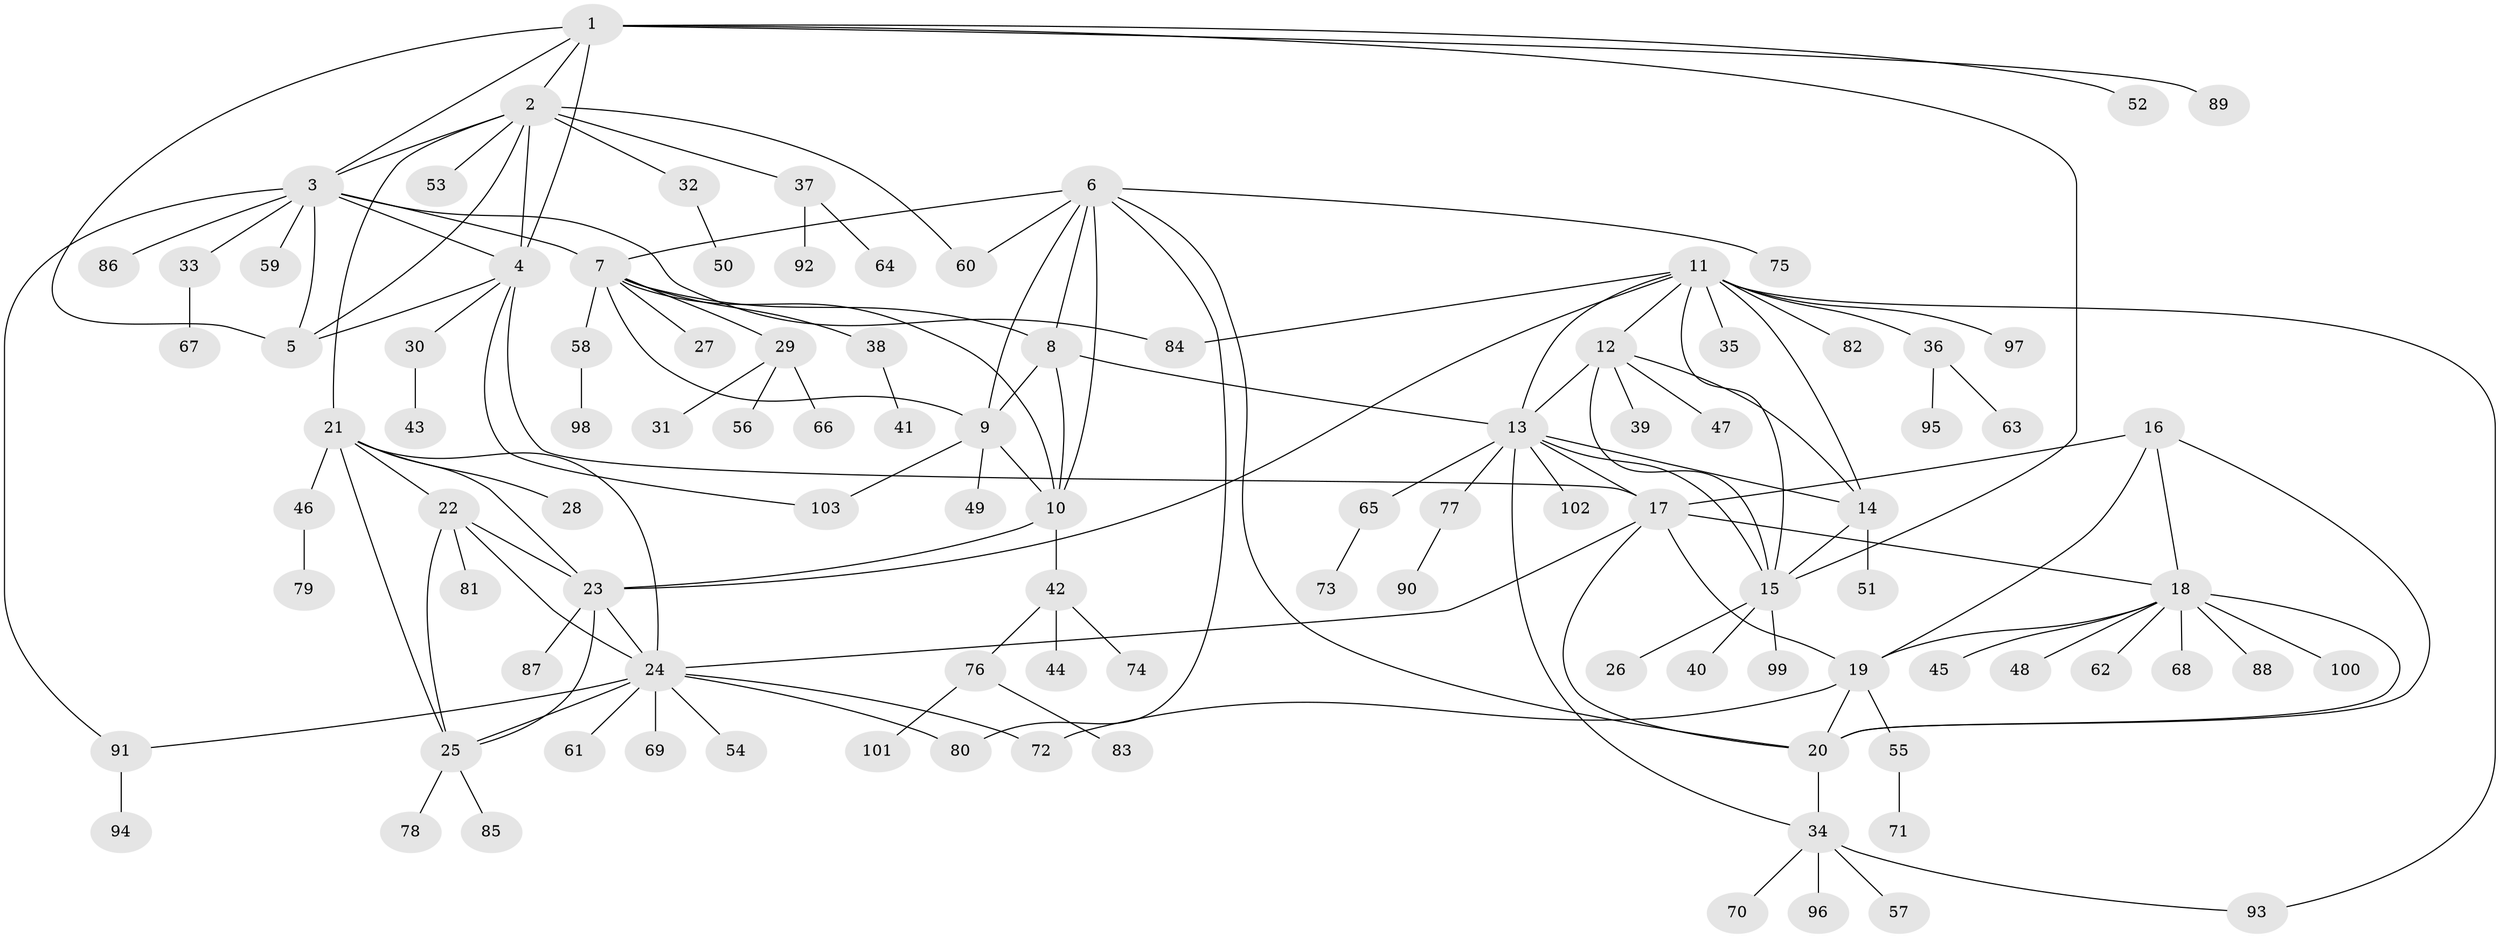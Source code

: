 // coarse degree distribution, {8: 0.0196078431372549, 2: 0.09803921568627451, 9: 0.0196078431372549, 6: 0.0196078431372549, 4: 0.0392156862745098, 3: 0.0196078431372549, 1: 0.7058823529411765, 11: 0.0196078431372549, 7: 0.0196078431372549, 12: 0.0392156862745098}
// Generated by graph-tools (version 1.1) at 2025/58/03/04/25 21:58:13]
// undirected, 103 vertices, 146 edges
graph export_dot {
graph [start="1"]
  node [color=gray90,style=filled];
  1;
  2;
  3;
  4;
  5;
  6;
  7;
  8;
  9;
  10;
  11;
  12;
  13;
  14;
  15;
  16;
  17;
  18;
  19;
  20;
  21;
  22;
  23;
  24;
  25;
  26;
  27;
  28;
  29;
  30;
  31;
  32;
  33;
  34;
  35;
  36;
  37;
  38;
  39;
  40;
  41;
  42;
  43;
  44;
  45;
  46;
  47;
  48;
  49;
  50;
  51;
  52;
  53;
  54;
  55;
  56;
  57;
  58;
  59;
  60;
  61;
  62;
  63;
  64;
  65;
  66;
  67;
  68;
  69;
  70;
  71;
  72;
  73;
  74;
  75;
  76;
  77;
  78;
  79;
  80;
  81;
  82;
  83;
  84;
  85;
  86;
  87;
  88;
  89;
  90;
  91;
  92;
  93;
  94;
  95;
  96;
  97;
  98;
  99;
  100;
  101;
  102;
  103;
  1 -- 2;
  1 -- 3;
  1 -- 4;
  1 -- 5;
  1 -- 15;
  1 -- 52;
  1 -- 89;
  2 -- 3;
  2 -- 4;
  2 -- 5;
  2 -- 21;
  2 -- 32;
  2 -- 37;
  2 -- 53;
  2 -- 60;
  3 -- 4;
  3 -- 5;
  3 -- 7;
  3 -- 33;
  3 -- 59;
  3 -- 84;
  3 -- 86;
  3 -- 91;
  4 -- 5;
  4 -- 17;
  4 -- 30;
  4 -- 103;
  6 -- 7;
  6 -- 8;
  6 -- 9;
  6 -- 10;
  6 -- 20;
  6 -- 60;
  6 -- 75;
  6 -- 80;
  7 -- 8;
  7 -- 9;
  7 -- 10;
  7 -- 27;
  7 -- 29;
  7 -- 38;
  7 -- 58;
  8 -- 9;
  8 -- 10;
  8 -- 13;
  9 -- 10;
  9 -- 49;
  9 -- 103;
  10 -- 23;
  10 -- 42;
  11 -- 12;
  11 -- 13;
  11 -- 14;
  11 -- 15;
  11 -- 23;
  11 -- 35;
  11 -- 36;
  11 -- 82;
  11 -- 84;
  11 -- 93;
  11 -- 97;
  12 -- 13;
  12 -- 14;
  12 -- 15;
  12 -- 39;
  12 -- 47;
  13 -- 14;
  13 -- 15;
  13 -- 17;
  13 -- 34;
  13 -- 65;
  13 -- 77;
  13 -- 102;
  14 -- 15;
  14 -- 51;
  15 -- 26;
  15 -- 40;
  15 -- 99;
  16 -- 17;
  16 -- 18;
  16 -- 19;
  16 -- 20;
  17 -- 18;
  17 -- 19;
  17 -- 20;
  17 -- 24;
  18 -- 19;
  18 -- 20;
  18 -- 45;
  18 -- 48;
  18 -- 62;
  18 -- 68;
  18 -- 88;
  18 -- 100;
  19 -- 20;
  19 -- 55;
  19 -- 72;
  20 -- 34;
  21 -- 22;
  21 -- 23;
  21 -- 24;
  21 -- 25;
  21 -- 28;
  21 -- 46;
  22 -- 23;
  22 -- 24;
  22 -- 25;
  22 -- 81;
  23 -- 24;
  23 -- 25;
  23 -- 87;
  24 -- 25;
  24 -- 54;
  24 -- 61;
  24 -- 69;
  24 -- 72;
  24 -- 80;
  24 -- 91;
  25 -- 78;
  25 -- 85;
  29 -- 31;
  29 -- 56;
  29 -- 66;
  30 -- 43;
  32 -- 50;
  33 -- 67;
  34 -- 57;
  34 -- 70;
  34 -- 93;
  34 -- 96;
  36 -- 63;
  36 -- 95;
  37 -- 64;
  37 -- 92;
  38 -- 41;
  42 -- 44;
  42 -- 74;
  42 -- 76;
  46 -- 79;
  55 -- 71;
  58 -- 98;
  65 -- 73;
  76 -- 83;
  76 -- 101;
  77 -- 90;
  91 -- 94;
}
